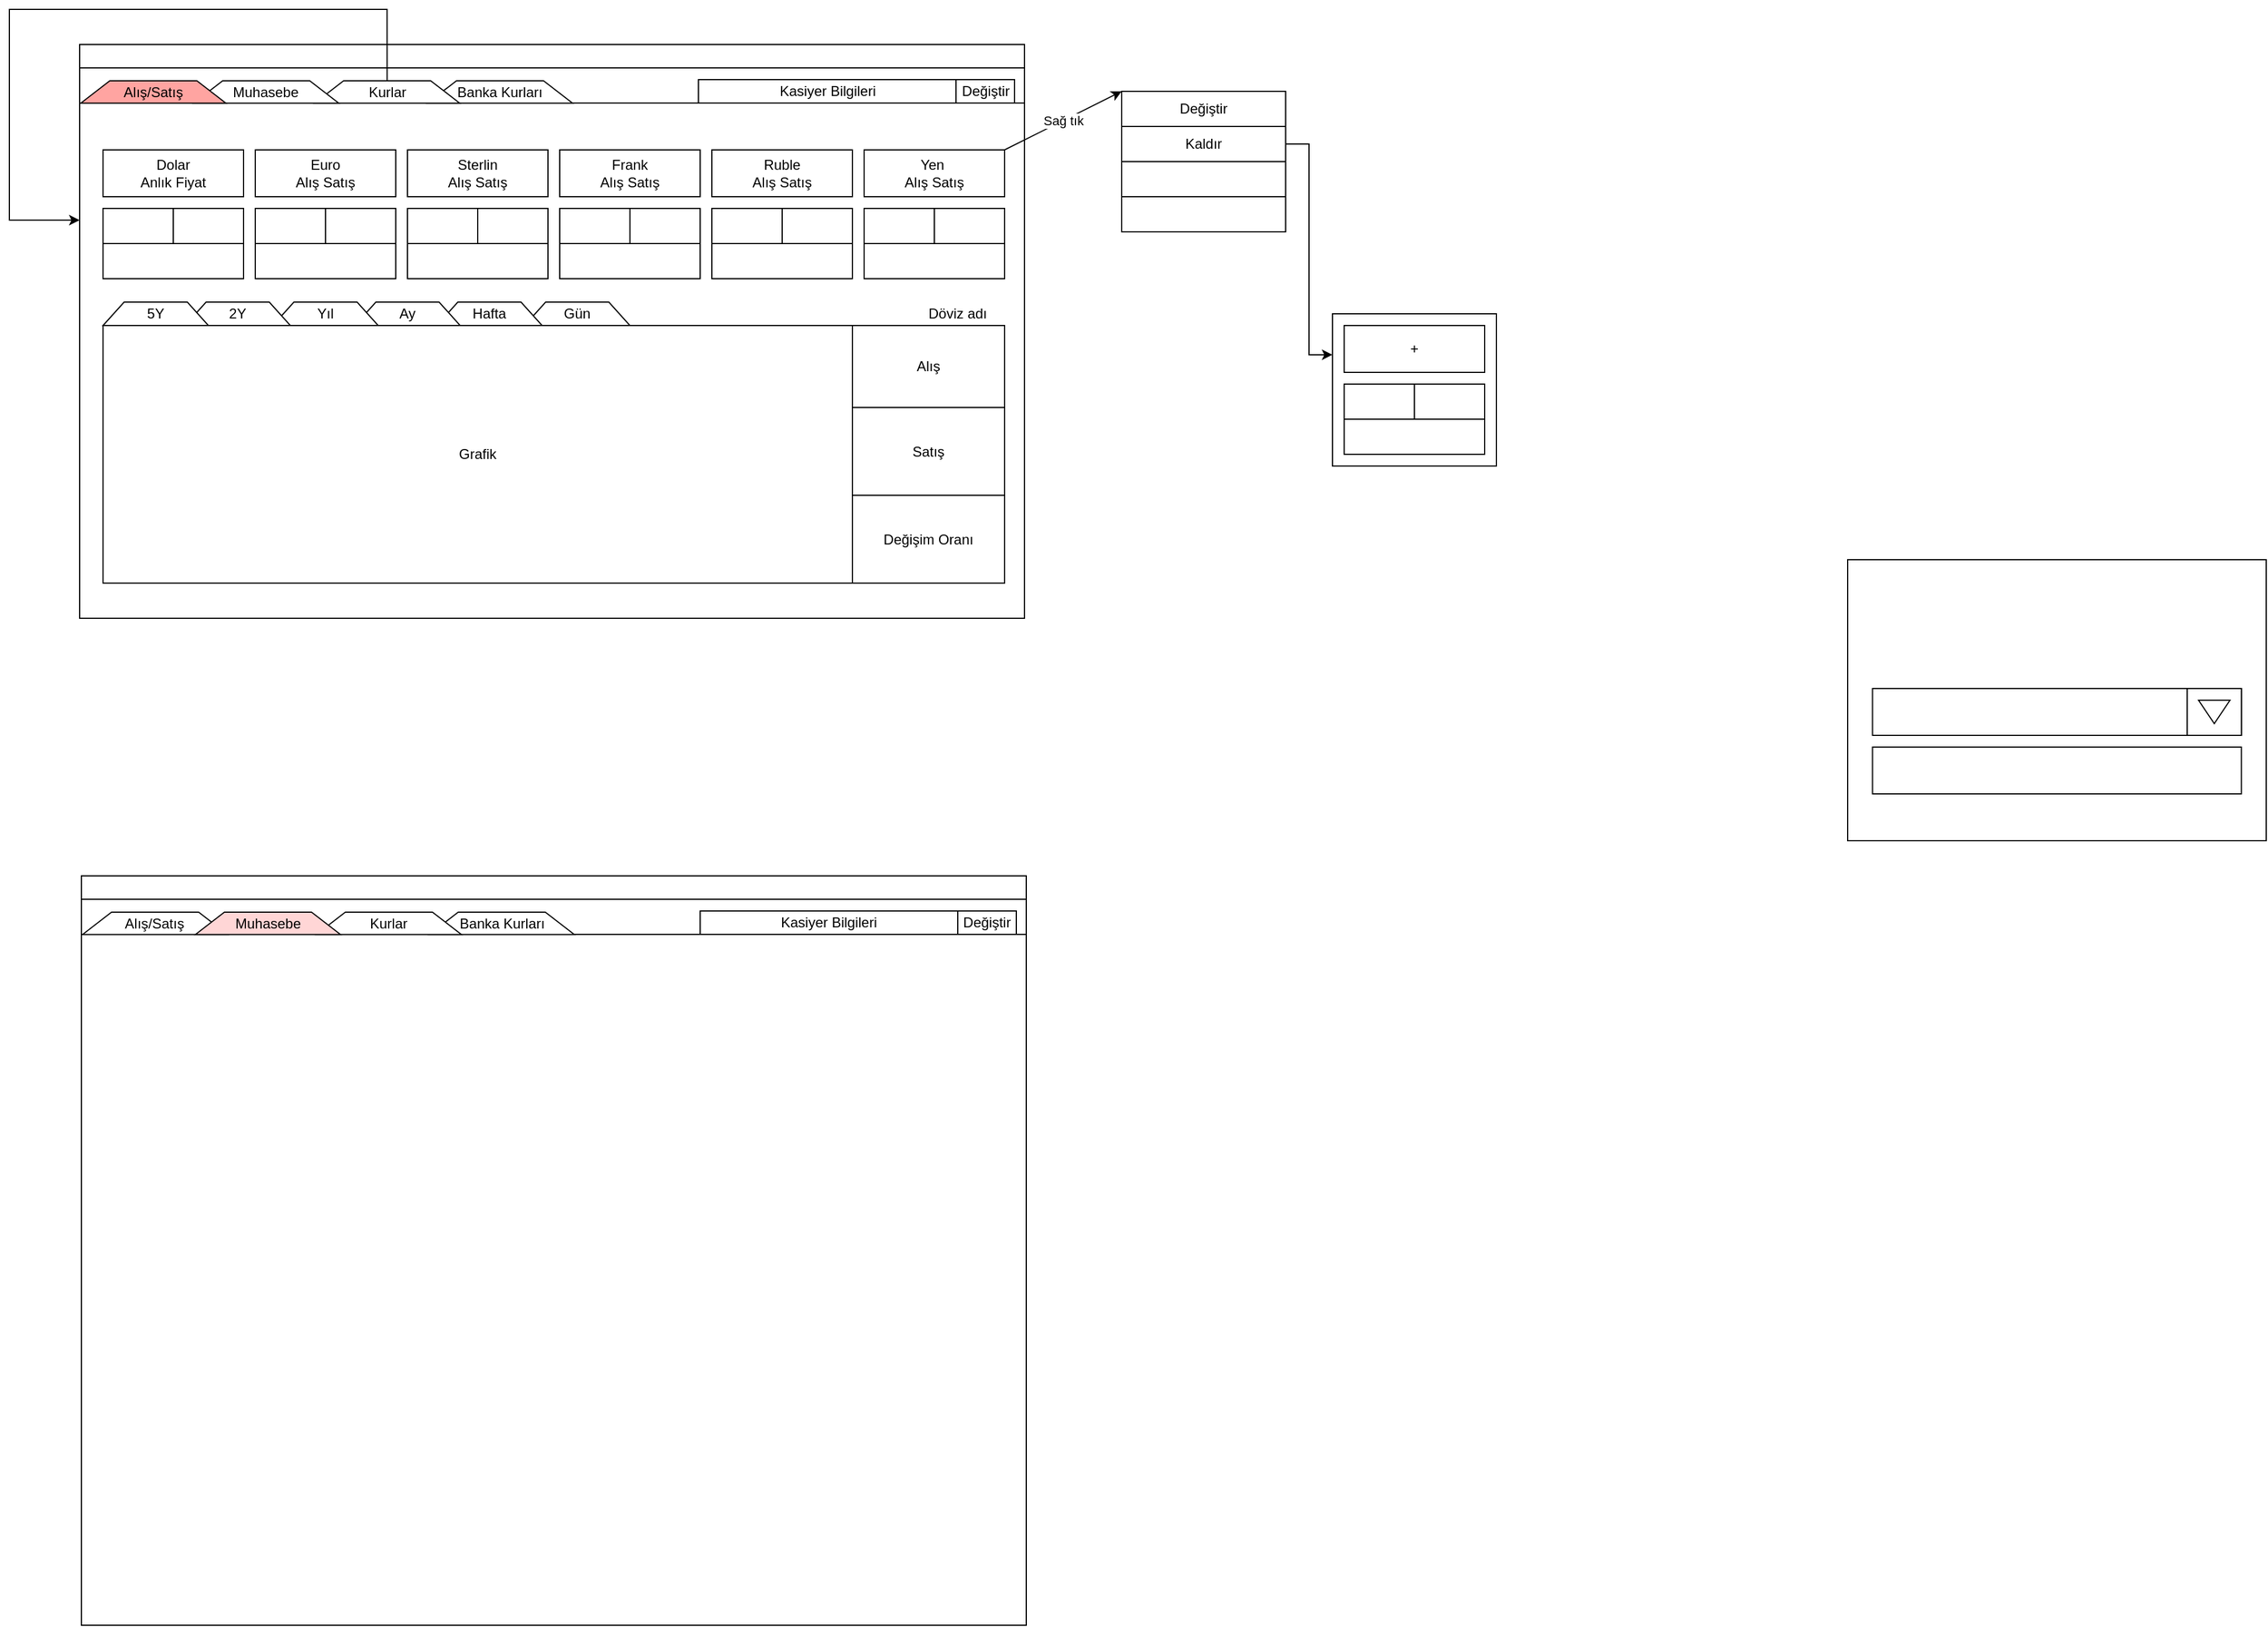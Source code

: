 <mxfile version="13.0.9" pages="2"><diagram id="nT1WRr34cf3FsAXv_71A" name="Page-1"><mxGraphModel dx="2283" dy="682" grid="1" gridSize="10" guides="1" tooltips="1" connect="1" arrows="1" fold="1" page="1" pageScale="1" pageWidth="827" pageHeight="1169" math="0" shadow="0"><root><mxCell id="0"/><mxCell id="1" parent="0"/><mxCell id="O2-B6hNuuIv2LVUqfqE_-1" value="" style="rounded=0;whiteSpace=wrap;html=1;" parent="1" vertex="1"><mxGeometry x="-700" y="110" width="807" height="490" as="geometry"/></mxCell><mxCell id="fV4EY74iEriSaArSKyed-7" value="Gün" style="shape=trapezoid;perimeter=trapezoidPerimeter;whiteSpace=wrap;html=1;" parent="1" vertex="1"><mxGeometry x="-320" y="330" width="90" height="20" as="geometry"/></mxCell><mxCell id="fV4EY74iEriSaArSKyed-8" value="Hafta" style="shape=trapezoid;perimeter=trapezoidPerimeter;whiteSpace=wrap;html=1;" parent="1" vertex="1"><mxGeometry x="-395" y="330" width="90" height="20" as="geometry"/></mxCell><mxCell id="fV4EY74iEriSaArSKyed-9" value="Ay" style="shape=trapezoid;perimeter=trapezoidPerimeter;whiteSpace=wrap;html=1;" parent="1" vertex="1"><mxGeometry x="-465" y="330" width="90" height="20" as="geometry"/></mxCell><mxCell id="TLIX11pO3wpCra-0MNN_-41" value="" style="rounded=0;whiteSpace=wrap;html=1;" parent="1" vertex="1"><mxGeometry x="810" y="550" width="357.5" height="240" as="geometry"/></mxCell><mxCell id="TLIX11pO3wpCra-0MNN_-1" value="Dolar&lt;br&gt;Anlık Fiyat" style="rounded=0;whiteSpace=wrap;html=1;" parent="1" vertex="1"><mxGeometry x="-680" y="200" width="120" height="40" as="geometry"/></mxCell><mxCell id="TLIX11pO3wpCra-0MNN_-2" value="&lt;span style=&quot;white-space: normal&quot;&gt;Euro&lt;/span&gt;&lt;br style=&quot;white-space: normal&quot;&gt;&lt;span style=&quot;white-space: normal&quot;&gt;Alış Satış&lt;/span&gt;" style="rounded=0;whiteSpace=wrap;html=1;" parent="1" vertex="1"><mxGeometry x="-550" y="200" width="120" height="40" as="geometry"/></mxCell><mxCell id="TLIX11pO3wpCra-0MNN_-3" value="Sterlin&lt;br style=&quot;white-space: normal&quot;&gt;&lt;span style=&quot;white-space: normal&quot;&gt;Alış Satış&lt;/span&gt;" style="rounded=0;whiteSpace=wrap;html=1;" parent="1" vertex="1"><mxGeometry x="-420" y="200" width="120" height="40" as="geometry"/></mxCell><mxCell id="TLIX11pO3wpCra-0MNN_-4" value="Ruble&lt;br&gt;Alış Satış" style="rounded=0;whiteSpace=wrap;html=1;" parent="1" vertex="1"><mxGeometry x="-160" y="200" width="120" height="40" as="geometry"/></mxCell><mxCell id="TLIX11pO3wpCra-0MNN_-5" value="Frank&lt;br&gt;Alış Satış" style="rounded=0;whiteSpace=wrap;html=1;" parent="1" vertex="1"><mxGeometry x="-290" y="200" width="120" height="40" as="geometry"/></mxCell><mxCell id="TLIX11pO3wpCra-0MNN_-11" value="" style="rounded=0;whiteSpace=wrap;html=1;" parent="1" vertex="1"><mxGeometry x="-620" y="250" width="60" height="30" as="geometry"/></mxCell><mxCell id="TLIX11pO3wpCra-0MNN_-12" value="" style="rounded=0;whiteSpace=wrap;html=1;" parent="1" vertex="1"><mxGeometry x="-680" y="250" width="60" height="30" as="geometry"/></mxCell><mxCell id="TLIX11pO3wpCra-0MNN_-13" value="" style="rounded=0;whiteSpace=wrap;html=1;" parent="1" vertex="1"><mxGeometry x="-490" y="250" width="60" height="30" as="geometry"/></mxCell><mxCell id="TLIX11pO3wpCra-0MNN_-14" value="" style="rounded=0;whiteSpace=wrap;html=1;" parent="1" vertex="1"><mxGeometry x="-550" y="250" width="60" height="30" as="geometry"/></mxCell><mxCell id="TLIX11pO3wpCra-0MNN_-15" value="" style="rounded=0;whiteSpace=wrap;html=1;" parent="1" vertex="1"><mxGeometry x="-680" y="280" width="120" height="30" as="geometry"/></mxCell><mxCell id="TLIX11pO3wpCra-0MNN_-16" value="" style="rounded=0;whiteSpace=wrap;html=1;" parent="1" vertex="1"><mxGeometry x="-550" y="280" width="120" height="30" as="geometry"/></mxCell><mxCell id="TLIX11pO3wpCra-0MNN_-17" value="" style="rounded=0;whiteSpace=wrap;html=1;" parent="1" vertex="1"><mxGeometry x="-360" y="250" width="60" height="30" as="geometry"/></mxCell><mxCell id="TLIX11pO3wpCra-0MNN_-18" value="" style="rounded=0;whiteSpace=wrap;html=1;" parent="1" vertex="1"><mxGeometry x="-420" y="250" width="60" height="30" as="geometry"/></mxCell><mxCell id="TLIX11pO3wpCra-0MNN_-19" value="" style="rounded=0;whiteSpace=wrap;html=1;" parent="1" vertex="1"><mxGeometry x="-420" y="280" width="120" height="30" as="geometry"/></mxCell><mxCell id="TLIX11pO3wpCra-0MNN_-20" value="" style="rounded=0;whiteSpace=wrap;html=1;" parent="1" vertex="1"><mxGeometry x="-230" y="250" width="60" height="30" as="geometry"/></mxCell><mxCell id="TLIX11pO3wpCra-0MNN_-21" value="" style="rounded=0;whiteSpace=wrap;html=1;" parent="1" vertex="1"><mxGeometry x="-290" y="250" width="60" height="30" as="geometry"/></mxCell><mxCell id="TLIX11pO3wpCra-0MNN_-22" value="" style="rounded=0;whiteSpace=wrap;html=1;" parent="1" vertex="1"><mxGeometry x="-290" y="280" width="120" height="30" as="geometry"/></mxCell><mxCell id="TLIX11pO3wpCra-0MNN_-23" value="" style="rounded=0;whiteSpace=wrap;html=1;" parent="1" vertex="1"><mxGeometry x="-100" y="250" width="60" height="30" as="geometry"/></mxCell><mxCell id="TLIX11pO3wpCra-0MNN_-24" value="" style="rounded=0;whiteSpace=wrap;html=1;" parent="1" vertex="1"><mxGeometry x="-160" y="250" width="60" height="30" as="geometry"/></mxCell><mxCell id="TLIX11pO3wpCra-0MNN_-25" value="" style="rounded=0;whiteSpace=wrap;html=1;" parent="1" vertex="1"><mxGeometry x="-160" y="280" width="120" height="30" as="geometry"/></mxCell><mxCell id="TLIX11pO3wpCra-0MNN_-26" value="Yen&amp;nbsp;&lt;br&gt;Alış Satış" style="rounded=0;whiteSpace=wrap;html=1;" parent="1" vertex="1"><mxGeometry x="-30" y="200" width="120" height="40" as="geometry"/></mxCell><mxCell id="TLIX11pO3wpCra-0MNN_-27" value="" style="rounded=0;whiteSpace=wrap;html=1;" parent="1" vertex="1"><mxGeometry x="30" y="250" width="60" height="30" as="geometry"/></mxCell><mxCell id="TLIX11pO3wpCra-0MNN_-28" value="" style="rounded=0;whiteSpace=wrap;html=1;" parent="1" vertex="1"><mxGeometry x="-30" y="250" width="60" height="30" as="geometry"/></mxCell><mxCell id="TLIX11pO3wpCra-0MNN_-29" value="" style="rounded=0;whiteSpace=wrap;html=1;" parent="1" vertex="1"><mxGeometry x="-30" y="280" width="120" height="30" as="geometry"/></mxCell><mxCell id="TLIX11pO3wpCra-0MNN_-33" value="Grafik" style="rounded=0;whiteSpace=wrap;html=1;" parent="1" vertex="1"><mxGeometry x="-680" y="350" width="640" height="220" as="geometry"/></mxCell><mxCell id="TLIX11pO3wpCra-0MNN_-34" value="Yıl" style="shape=trapezoid;perimeter=trapezoidPerimeter;whiteSpace=wrap;html=1;" parent="1" vertex="1"><mxGeometry x="-535" y="330" width="90" height="20" as="geometry"/></mxCell><mxCell id="TLIX11pO3wpCra-0MNN_-35" value="2Y" style="shape=trapezoid;perimeter=trapezoidPerimeter;whiteSpace=wrap;html=1;" parent="1" vertex="1"><mxGeometry x="-610" y="330" width="90" height="20" as="geometry"/></mxCell><mxCell id="TLIX11pO3wpCra-0MNN_-36" value="5Y" style="shape=trapezoid;perimeter=trapezoidPerimeter;whiteSpace=wrap;html=1;" parent="1" vertex="1"><mxGeometry x="-680" y="330" width="90" height="20" as="geometry"/></mxCell><mxCell id="TLIX11pO3wpCra-0MNN_-37" value="Alış" style="rounded=0;whiteSpace=wrap;html=1;" parent="1" vertex="1"><mxGeometry x="-40" y="350" width="130" height="70" as="geometry"/></mxCell><mxCell id="TLIX11pO3wpCra-0MNN_-38" value="Satış" style="rounded=0;whiteSpace=wrap;html=1;" parent="1" vertex="1"><mxGeometry x="-40" y="420" width="130" height="75" as="geometry"/></mxCell><mxCell id="TLIX11pO3wpCra-0MNN_-40" value="Değişim Oranı" style="rounded=0;whiteSpace=wrap;html=1;" parent="1" vertex="1"><mxGeometry x="-40" y="495" width="130" height="75" as="geometry"/></mxCell><mxCell id="TLIX11pO3wpCra-0MNN_-42" value="" style="rounded=0;whiteSpace=wrap;html=1;" parent="1" vertex="1"><mxGeometry x="831.25" y="660" width="315" height="40" as="geometry"/></mxCell><mxCell id="TLIX11pO3wpCra-0MNN_-44" value="" style="rounded=0;whiteSpace=wrap;html=1;" parent="1" vertex="1"><mxGeometry x="831.25" y="710" width="315" height="40" as="geometry"/></mxCell><mxCell id="TLIX11pO3wpCra-0MNN_-45" value="" style="rounded=0;whiteSpace=wrap;html=1;" parent="1" vertex="1"><mxGeometry x="1100" y="660" width="46.25" height="40" as="geometry"/></mxCell><mxCell id="TLIX11pO3wpCra-0MNN_-46" value="" style="triangle;whiteSpace=wrap;html=1;direction=south;" parent="1" vertex="1"><mxGeometry x="1109.68" y="670" width="26.88" height="20" as="geometry"/></mxCell><mxCell id="fV4EY74iEriSaArSKyed-2" value="Değiştir" style="rounded=0;whiteSpace=wrap;html=1;" parent="1" vertex="1"><mxGeometry x="190" y="150" width="140" height="30" as="geometry"/></mxCell><mxCell id="fV4EY74iEriSaArSKyed-3" value="Sağ tık" style="endArrow=classic;html=1;" parent="1" edge="1"><mxGeometry width="50" height="50" relative="1" as="geometry"><mxPoint x="90" y="200" as="sourcePoint"/><mxPoint x="190" y="150" as="targetPoint"/></mxGeometry></mxCell><mxCell id="O2-B6hNuuIv2LVUqfqE_-10" style="edgeStyle=orthogonalEdgeStyle;rounded=0;orthogonalLoop=1;jettySize=auto;html=1;exitX=1;exitY=0.5;exitDx=0;exitDy=0;entryX=0;entryY=0.269;entryDx=0;entryDy=0;entryPerimeter=0;" parent="1" source="fV4EY74iEriSaArSKyed-4" target="O2-B6hNuuIv2LVUqfqE_-7" edge="1"><mxGeometry relative="1" as="geometry"><mxPoint x="360" y="210" as="targetPoint"/></mxGeometry></mxCell><mxCell id="fV4EY74iEriSaArSKyed-4" value="Kaldır" style="rounded=0;whiteSpace=wrap;html=1;" parent="1" vertex="1"><mxGeometry x="190" y="180" width="140" height="30" as="geometry"/></mxCell><mxCell id="fV4EY74iEriSaArSKyed-5" value="" style="rounded=0;whiteSpace=wrap;html=1;" parent="1" vertex="1"><mxGeometry x="190" y="210" width="140" height="30" as="geometry"/></mxCell><mxCell id="fV4EY74iEriSaArSKyed-6" value="" style="rounded=0;whiteSpace=wrap;html=1;" parent="1" vertex="1"><mxGeometry x="190" y="240" width="140" height="30" as="geometry"/></mxCell><mxCell id="O2-B6hNuuIv2LVUqfqE_-9" value="" style="group" parent="1" vertex="1" connectable="0"><mxGeometry x="370" y="340" width="140" height="130" as="geometry"/></mxCell><mxCell id="O2-B6hNuuIv2LVUqfqE_-7" value="" style="rounded=0;whiteSpace=wrap;html=1;" parent="O2-B6hNuuIv2LVUqfqE_-9" vertex="1"><mxGeometry width="140" height="130" as="geometry"/></mxCell><mxCell id="O2-B6hNuuIv2LVUqfqE_-3" value="+" style="rounded=0;whiteSpace=wrap;html=1;" parent="O2-B6hNuuIv2LVUqfqE_-9" vertex="1"><mxGeometry x="10" y="10" width="120" height="40" as="geometry"/></mxCell><mxCell id="O2-B6hNuuIv2LVUqfqE_-4" value="" style="rounded=0;whiteSpace=wrap;html=1;" parent="O2-B6hNuuIv2LVUqfqE_-9" vertex="1"><mxGeometry x="70" y="60" width="60" height="30" as="geometry"/></mxCell><mxCell id="O2-B6hNuuIv2LVUqfqE_-5" value="" style="rounded=0;whiteSpace=wrap;html=1;" parent="O2-B6hNuuIv2LVUqfqE_-9" vertex="1"><mxGeometry x="10" y="60" width="60" height="30" as="geometry"/></mxCell><mxCell id="O2-B6hNuuIv2LVUqfqE_-6" value="" style="rounded=0;whiteSpace=wrap;html=1;" parent="O2-B6hNuuIv2LVUqfqE_-9" vertex="1"><mxGeometry x="10" y="90" width="120" height="30" as="geometry"/></mxCell><mxCell id="O2-B6hNuuIv2LVUqfqE_-13" value="" style="rounded=0;whiteSpace=wrap;html=1;" parent="1" vertex="1"><mxGeometry x="-700" y="110" width="807" height="50" as="geometry"/></mxCell><mxCell id="O2-B6hNuuIv2LVUqfqE_-33" value="" style="group" parent="1" vertex="1" connectable="0"><mxGeometry x="-171.5" y="140" width="270" height="20" as="geometry"/></mxCell><mxCell id="O2-B6hNuuIv2LVUqfqE_-11" value="Kasiyer Bilgileri" style="rounded=0;whiteSpace=wrap;html=1;" parent="O2-B6hNuuIv2LVUqfqE_-33" vertex="1"><mxGeometry width="220" height="20" as="geometry"/></mxCell><mxCell id="O2-B6hNuuIv2LVUqfqE_-12" value="Değiştir" style="rounded=0;whiteSpace=wrap;html=1;" parent="O2-B6hNuuIv2LVUqfqE_-33" vertex="1"><mxGeometry x="220" width="50" height="20" as="geometry"/></mxCell><mxCell id="O2-B6hNuuIv2LVUqfqE_-34" value="" style="group" parent="1" vertex="1" connectable="0"><mxGeometry x="-699" y="141" width="420" height="19.09" as="geometry"/></mxCell><mxCell id="O2-B6hNuuIv2LVUqfqE_-29" value="Banka Kurları" style="shape=trapezoid;perimeter=trapezoidPerimeter;whiteSpace=wrap;html=1;" parent="O2-B6hNuuIv2LVUqfqE_-34" vertex="1"><mxGeometry x="296.066" width="123.934" height="19.09" as="geometry"/></mxCell><mxCell id="O2-B6hNuuIv2LVUqfqE_-30" value="Kurlar" style="shape=trapezoid;perimeter=trapezoidPerimeter;whiteSpace=wrap;html=1;" parent="O2-B6hNuuIv2LVUqfqE_-34" vertex="1"><mxGeometry x="199.672" width="123.934" height="19.09" as="geometry"/></mxCell><mxCell id="O2-B6hNuuIv2LVUqfqE_-31" value="Muhasebe" style="shape=trapezoid;perimeter=trapezoidPerimeter;whiteSpace=wrap;html=1;" parent="O2-B6hNuuIv2LVUqfqE_-34" vertex="1"><mxGeometry x="96.393" width="123.934" height="19.09" as="geometry"/></mxCell><mxCell id="O2-B6hNuuIv2LVUqfqE_-32" value="Alış/Satış" style="shape=trapezoid;perimeter=trapezoidPerimeter;whiteSpace=wrap;html=1;fillColor=#FFA4A1;" parent="O2-B6hNuuIv2LVUqfqE_-34" vertex="1"><mxGeometry width="123.934" height="19.09" as="geometry"/></mxCell><mxCell id="O2-B6hNuuIv2LVUqfqE_-35" value="" style="rounded=0;whiteSpace=wrap;html=1;" parent="1" vertex="1"><mxGeometry x="-700" y="110" width="807" height="20" as="geometry"/></mxCell><mxCell id="O2-B6hNuuIv2LVUqfqE_-36" style="edgeStyle=orthogonalEdgeStyle;rounded=0;orthogonalLoop=1;jettySize=auto;html=1;exitX=0.5;exitY=0;exitDx=0;exitDy=0;" parent="1" source="O2-B6hNuuIv2LVUqfqE_-30" target="O2-B6hNuuIv2LVUqfqE_-1" edge="1"><mxGeometry relative="1" as="geometry"><mxPoint x="-720" y="260" as="targetPoint"/><Array as="points"><mxPoint x="-437" y="80"/><mxPoint x="-760" y="80"/><mxPoint x="-760" y="260"/></Array><mxPoint x="-637" y="140" as="sourcePoint"/></mxGeometry></mxCell><mxCell id="O2-B6hNuuIv2LVUqfqE_-37" value="" style="rounded=0;whiteSpace=wrap;html=1;" parent="1" vertex="1"><mxGeometry x="-698.5" y="820" width="807" height="640" as="geometry"/></mxCell><mxCell id="O2-B6hNuuIv2LVUqfqE_-38" value="" style="rounded=0;whiteSpace=wrap;html=1;" parent="1" vertex="1"><mxGeometry x="-698.5" y="820" width="807" height="50" as="geometry"/></mxCell><mxCell id="O2-B6hNuuIv2LVUqfqE_-39" value="" style="group" parent="1" vertex="1" connectable="0"><mxGeometry x="-170" y="850" width="270" height="20" as="geometry"/></mxCell><mxCell id="O2-B6hNuuIv2LVUqfqE_-40" value="Kasiyer Bilgileri" style="rounded=0;whiteSpace=wrap;html=1;" parent="O2-B6hNuuIv2LVUqfqE_-39" vertex="1"><mxGeometry width="220" height="20" as="geometry"/></mxCell><mxCell id="O2-B6hNuuIv2LVUqfqE_-41" value="Değiştir" style="rounded=0;whiteSpace=wrap;html=1;" parent="O2-B6hNuuIv2LVUqfqE_-39" vertex="1"><mxGeometry x="220" width="50" height="20" as="geometry"/></mxCell><mxCell id="O2-B6hNuuIv2LVUqfqE_-42" value="" style="group" parent="1" vertex="1" connectable="0"><mxGeometry x="-697.5" y="851" width="420" height="19.09" as="geometry"/></mxCell><mxCell id="O2-B6hNuuIv2LVUqfqE_-43" value="Banka Kurları" style="shape=trapezoid;perimeter=trapezoidPerimeter;whiteSpace=wrap;html=1;" parent="O2-B6hNuuIv2LVUqfqE_-42" vertex="1"><mxGeometry x="296.066" width="123.934" height="19.09" as="geometry"/></mxCell><mxCell id="O2-B6hNuuIv2LVUqfqE_-44" value="Kurlar" style="shape=trapezoid;perimeter=trapezoidPerimeter;whiteSpace=wrap;html=1;" parent="O2-B6hNuuIv2LVUqfqE_-42" vertex="1"><mxGeometry x="199.672" width="123.934" height="19.09" as="geometry"/></mxCell><mxCell id="O2-B6hNuuIv2LVUqfqE_-46" value="Alış/Satış" style="shape=trapezoid;perimeter=trapezoidPerimeter;whiteSpace=wrap;html=1;" parent="O2-B6hNuuIv2LVUqfqE_-42" vertex="1"><mxGeometry width="123.934" height="19.09" as="geometry"/></mxCell><mxCell id="O2-B6hNuuIv2LVUqfqE_-45" value="Muhasebe" style="shape=trapezoid;perimeter=trapezoidPerimeter;whiteSpace=wrap;html=1;fillColor=#FFD6D6;" parent="O2-B6hNuuIv2LVUqfqE_-42" vertex="1"><mxGeometry x="96.393" width="123.934" height="19.09" as="geometry"/></mxCell><mxCell id="O2-B6hNuuIv2LVUqfqE_-47" value="" style="rounded=0;whiteSpace=wrap;html=1;" parent="1" vertex="1"><mxGeometry x="-698.5" y="820" width="807" height="20" as="geometry"/></mxCell><mxCell id="4lUZnVaUWAMGHEfi8oJ8-1" value="Döviz adı" style="text;html=1;strokeColor=none;fillColor=none;align=center;verticalAlign=middle;whiteSpace=wrap;rounded=0;" vertex="1" parent="1"><mxGeometry x="10" y="330" width="80" height="20" as="geometry"/></mxCell></root></mxGraphModel></diagram><diagram id="4LxQgUTH7KQGkh9z_CeF" name="Page-2"><mxGraphModel dx="171" dy="580" grid="1" gridSize="10" guides="1" tooltips="1" connect="1" arrows="1" fold="1" page="1" pageScale="1" pageWidth="827" pageHeight="1169" math="0" shadow="0"><root><mxCell id="CU6PKXWTfwUhqpwtYhax-0"/><mxCell id="CU6PKXWTfwUhqpwtYhax-1" parent="CU6PKXWTfwUhqpwtYhax-0"/><mxCell id="CU6PKXWTfwUhqpwtYhax-2" value="Döviz cinsi" style="rounded=0;whiteSpace=wrap;html=1;" vertex="1" parent="CU6PKXWTfwUhqpwtYhax-1"><mxGeometry x="920" y="180" width="140" height="30" as="geometry"/></mxCell><mxCell id="CU6PKXWTfwUhqpwtYhax-3" value="İşlem türü" style="rounded=0;whiteSpace=wrap;html=1;" vertex="1" parent="CU6PKXWTfwUhqpwtYhax-1"><mxGeometry x="920" y="140" width="140" height="30" as="geometry"/></mxCell><mxCell id="CU6PKXWTfwUhqpwtYhax-4" value="Tarih" style="rounded=0;whiteSpace=wrap;html=1;" vertex="1" parent="CU6PKXWTfwUhqpwtYhax-1"><mxGeometry x="920" y="80" width="140" height="30" as="geometry"/></mxCell><mxCell id="CU6PKXWTfwUhqpwtYhax-5" value="Ekle" style="rounded=0;whiteSpace=wrap;html=1;" vertex="1" parent="CU6PKXWTfwUhqpwtYhax-1"><mxGeometry x="920" y="280" width="140" height="30" as="geometry"/></mxCell><mxCell id="CU6PKXWTfwUhqpwtYhax-6" value="Miktar" style="rounded=0;whiteSpace=wrap;html=1;" vertex="1" parent="CU6PKXWTfwUhqpwtYhax-1"><mxGeometry x="920" y="220" width="140" height="30" as="geometry"/></mxCell></root></mxGraphModel></diagram></mxfile>